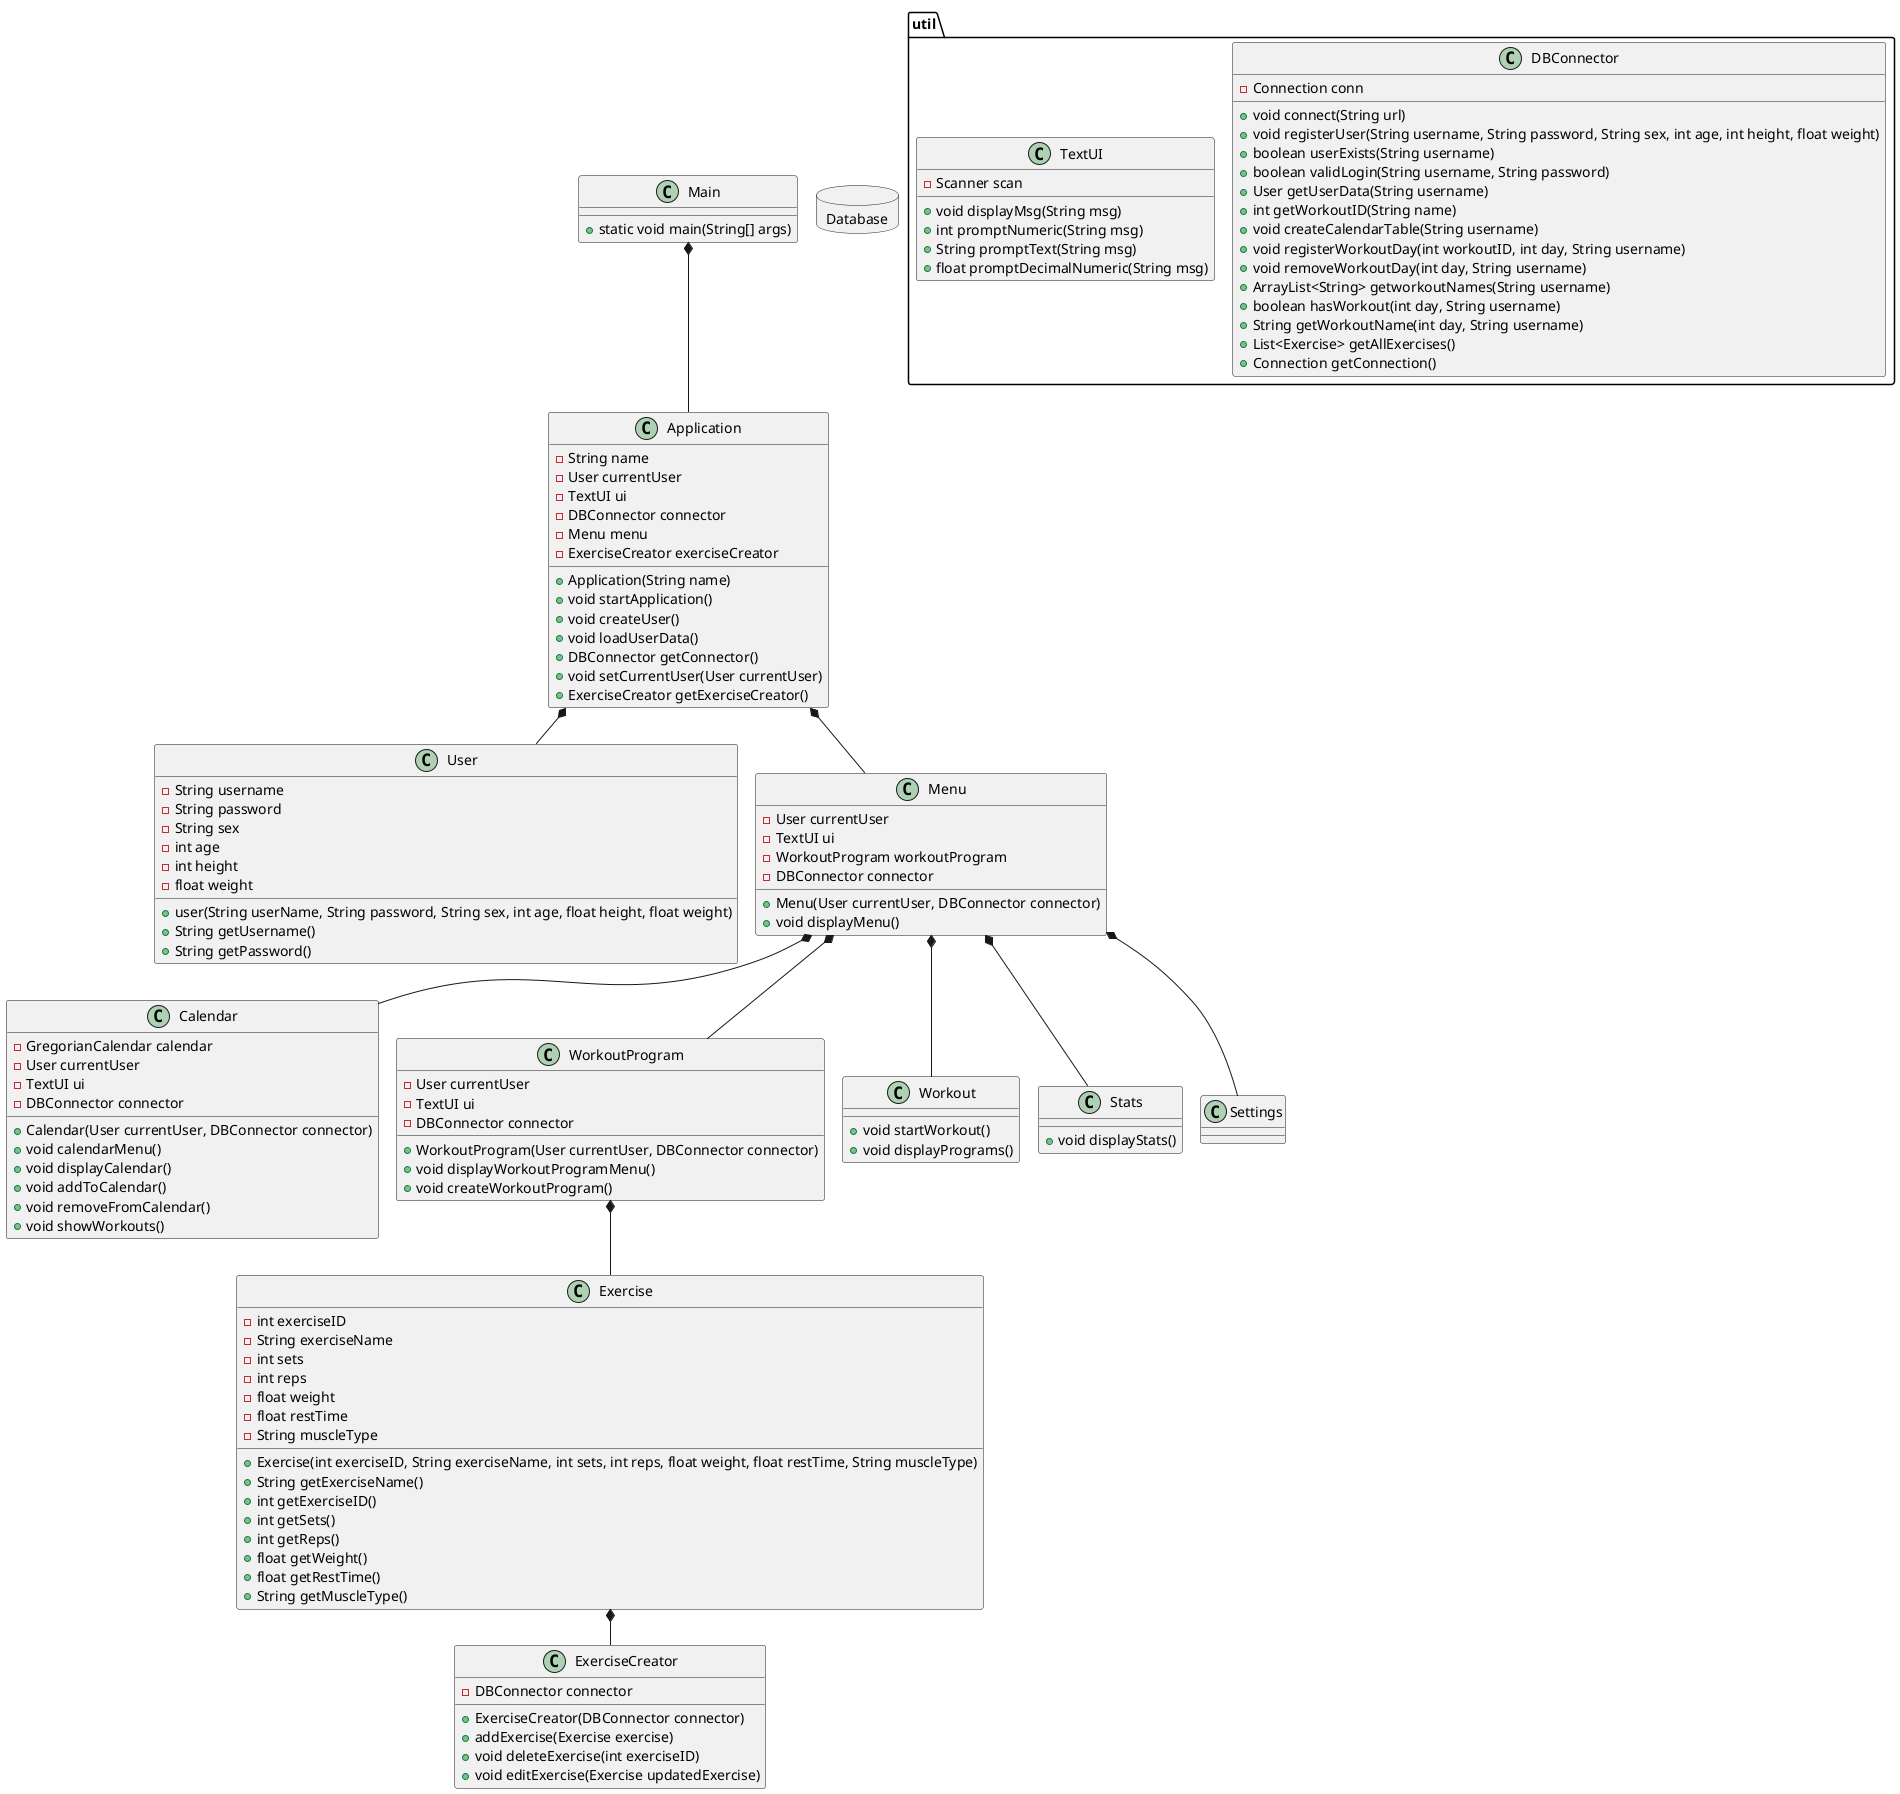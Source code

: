 @startuml
!pragma layout smetana

class Main{
   +static void main(String[] args)
}

database Database{
}

package "util"{
class DBConnector{
-Connection conn
+void connect(String url)
+void registerUser(String username, String password, String sex, int age, int height, float weight)
+boolean userExists(String username)
+boolean validLogin(String username, String password)
+User getUserData(String username)
+int getWorkoutID(String name)
+void createCalendarTable(String username)
+void registerWorkoutDay(int workoutID, int day, String username)
+void removeWorkoutDay(int day, String username)
+ArrayList<String> getworkoutNames(String username)
+boolean hasWorkout(int day, String username)
+String getWorkoutName(int day, String username)
+List<Exercise> getAllExercises()
+Connection getConnection()
}

class TextUI{
-Scanner scan
+void displayMsg(String msg)
+int promptNumeric(String msg)
+String promptText(String msg)
+float promptDecimalNumeric(String msg)
}
}
class Application{
-String name
-User currentUser
-TextUI ui
-DBConnector connector
-Menu menu
-ExerciseCreator exerciseCreator

+Application(String name)
+void startApplication()
+void createUser()
+void loadUserData()
+DBConnector getConnector()
+void setCurrentUser(User currentUser)
+ExerciseCreator getExerciseCreator()
}

class User{
-String username
-String password
-String sex
-int age
-int height
-float weight

+user(String userName, String password, String sex, int age, float height, float weight)
+String getUsername()
+String getPassword()
}

class Menu{
-User currentUser
-TextUI ui
-WorkoutProgram workoutProgram
-DBConnector connector
+Menu(User currentUser, DBConnector connector)
+void displayMenu()
}

class Calendar{
-GregorianCalendar calendar
-User currentUser
-TextUI ui
-DBConnector connector
+Calendar(User currentUser, DBConnector connector)
+void calendarMenu()
+void displayCalendar()
+void addToCalendar()
+void removeFromCalendar()
+void showWorkouts()
}

class WorkoutProgram{
-User currentUser
-TextUI ui
-DBConnector connector
+WorkoutProgram(User currentUser, DBConnector connector)
+void displayWorkoutProgramMenu()
+void createWorkoutProgram()
}

class Workout{
+void startWorkout()
+void displayPrograms()
}

class Stats{
+void displayStats()
}

class Exercise{
-int exerciseID
-String exerciseName
-int sets
-int reps
-float weight
-float restTime
-String muscleType
+Exercise(int exerciseID, String exerciseName, int sets, int reps, float weight, float restTime, String muscleType)
+String getExerciseName()
+int getExerciseID()
+int getSets()
+int getReps()
+float getWeight()
+float getRestTime()
+String getMuscleType()
}

class ExerciseCreator{
-DBConnector connector
+ExerciseCreator(DBConnector connector)
+addExercise(Exercise exercise)
+void deleteExercise(int exerciseID)
+void editExercise(Exercise updatedExercise)
}

Main *-- Application
Application *-- User
Application *-- Menu
Menu *-- Workout
Menu *-- WorkoutProgram
Menu *-- Stats
Menu *-- Calendar
Menu *-- Settings
WorkoutProgram *-- Exercise
Exercise *-- ExerciseCreator
@enduml